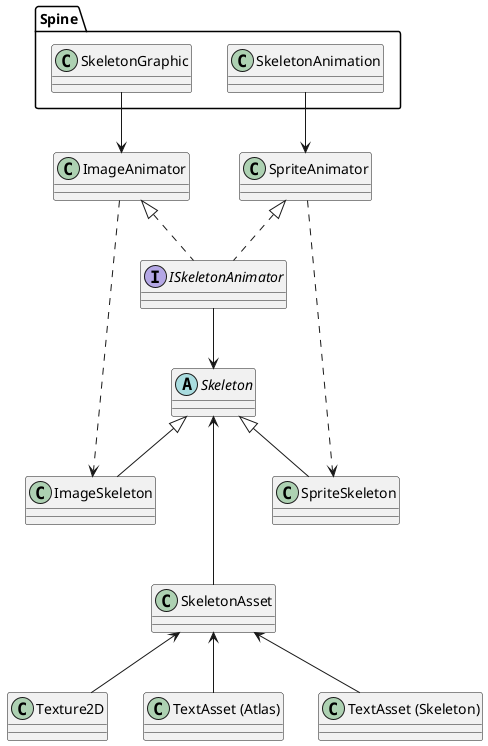 @startuml

abstract class Skeleton
class SpriteSkeleton
class ImageSkeleton
interface ISkeletonAnimator
class SpriteAnimator
class ImageAnimator
class SkeletonAsset

SpriteAnimator <|.. ISkeletonAnimator
ImageAnimator <|.. ISkeletonAnimator
ISkeletonAnimator --> Skeleton
Skeleton <|-- ImageSkeleton
Skeleton <|-- SpriteSkeleton

Spine.SkeletonGraphic --> ImageAnimator
Spine.SkeletonAnimation --> SpriteAnimator
SpriteAnimator ..> SpriteSkeleton
ImageAnimator ..> ImageSkeleton

Skeleton <--- SkeletonAsset
SkeletonAsset <-- Texture2D
SkeletonAsset <-- "TextAsset (Atlas)"
SkeletonAsset <-- "TextAsset (Skeleton)"

@enduml